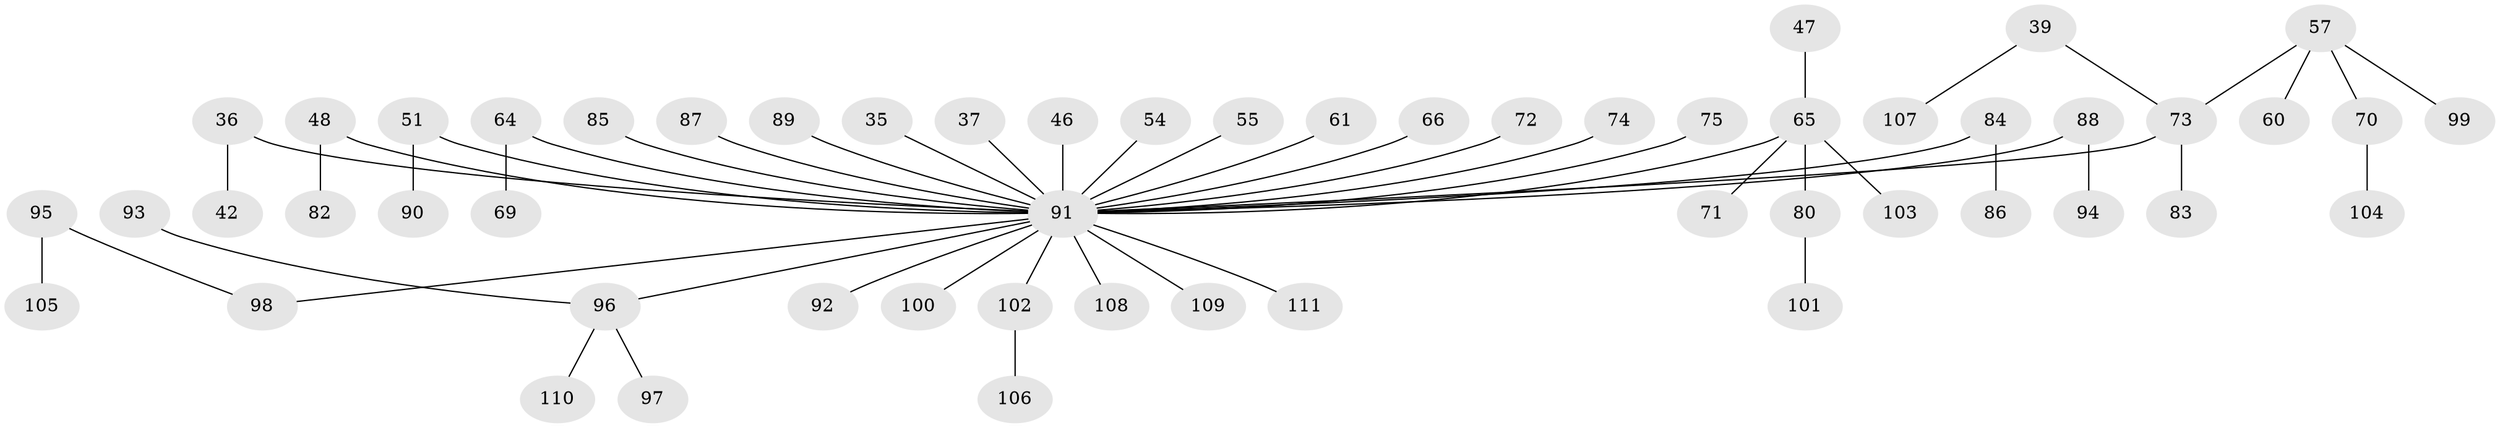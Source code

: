 // original degree distribution, {5: 0.04504504504504504, 6: 0.018018018018018018, 4: 0.06306306306306306, 2: 0.2882882882882883, 3: 0.11711711711711711, 1: 0.46846846846846846}
// Generated by graph-tools (version 1.1) at 2025/53/03/09/25 04:53:09]
// undirected, 55 vertices, 54 edges
graph export_dot {
graph [start="1"]
  node [color=gray90,style=filled];
  35;
  36;
  37;
  39;
  42;
  46;
  47;
  48;
  51;
  54;
  55;
  57;
  60;
  61;
  64 [super="+53"];
  65 [super="+34+59"];
  66;
  69;
  70;
  71;
  72;
  73 [super="+43+32"];
  74;
  75;
  80;
  82;
  83;
  84 [super="+50+76+81"];
  85;
  86;
  87;
  88;
  89;
  90;
  91 [super="+79+21+31+78+58"];
  92;
  93;
  94;
  95;
  96 [super="+77+68"];
  97;
  98 [super="+56"];
  99;
  100;
  101;
  102;
  103;
  104;
  105;
  106;
  107;
  108;
  109;
  110;
  111;
  35 -- 91;
  36 -- 42;
  36 -- 91;
  37 -- 91;
  39 -- 107;
  39 -- 73;
  46 -- 91;
  47 -- 65;
  48 -- 82;
  48 -- 91;
  51 -- 90;
  51 -- 91;
  54 -- 91;
  55 -- 91;
  57 -- 60;
  57 -- 70;
  57 -- 99;
  57 -- 73;
  61 -- 91;
  64 -- 69;
  64 -- 91;
  65 -- 71;
  65 -- 80;
  65 -- 103;
  65 -- 91;
  66 -- 91;
  70 -- 104;
  72 -- 91;
  73 -- 83;
  73 -- 91;
  74 -- 91;
  75 -- 91;
  80 -- 101;
  84 -- 86;
  84 -- 91;
  85 -- 91;
  87 -- 91;
  88 -- 94;
  88 -- 91;
  89 -- 91;
  91 -- 109;
  91 -- 92;
  91 -- 96;
  91 -- 98;
  91 -- 100;
  91 -- 102;
  91 -- 108;
  91 -- 111;
  93 -- 96;
  95 -- 105;
  95 -- 98;
  96 -- 97;
  96 -- 110;
  102 -- 106;
}
